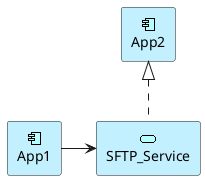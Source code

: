 @startuml

archimate #Application "App1" <<application-component>>
archimate #Application "App2" <<application-component>>
archimate #Application "SFTP_Service" <<application-service>>

App1 -right-> SFTP_Service 
SFTP_Service .up.|> App2

@enduml